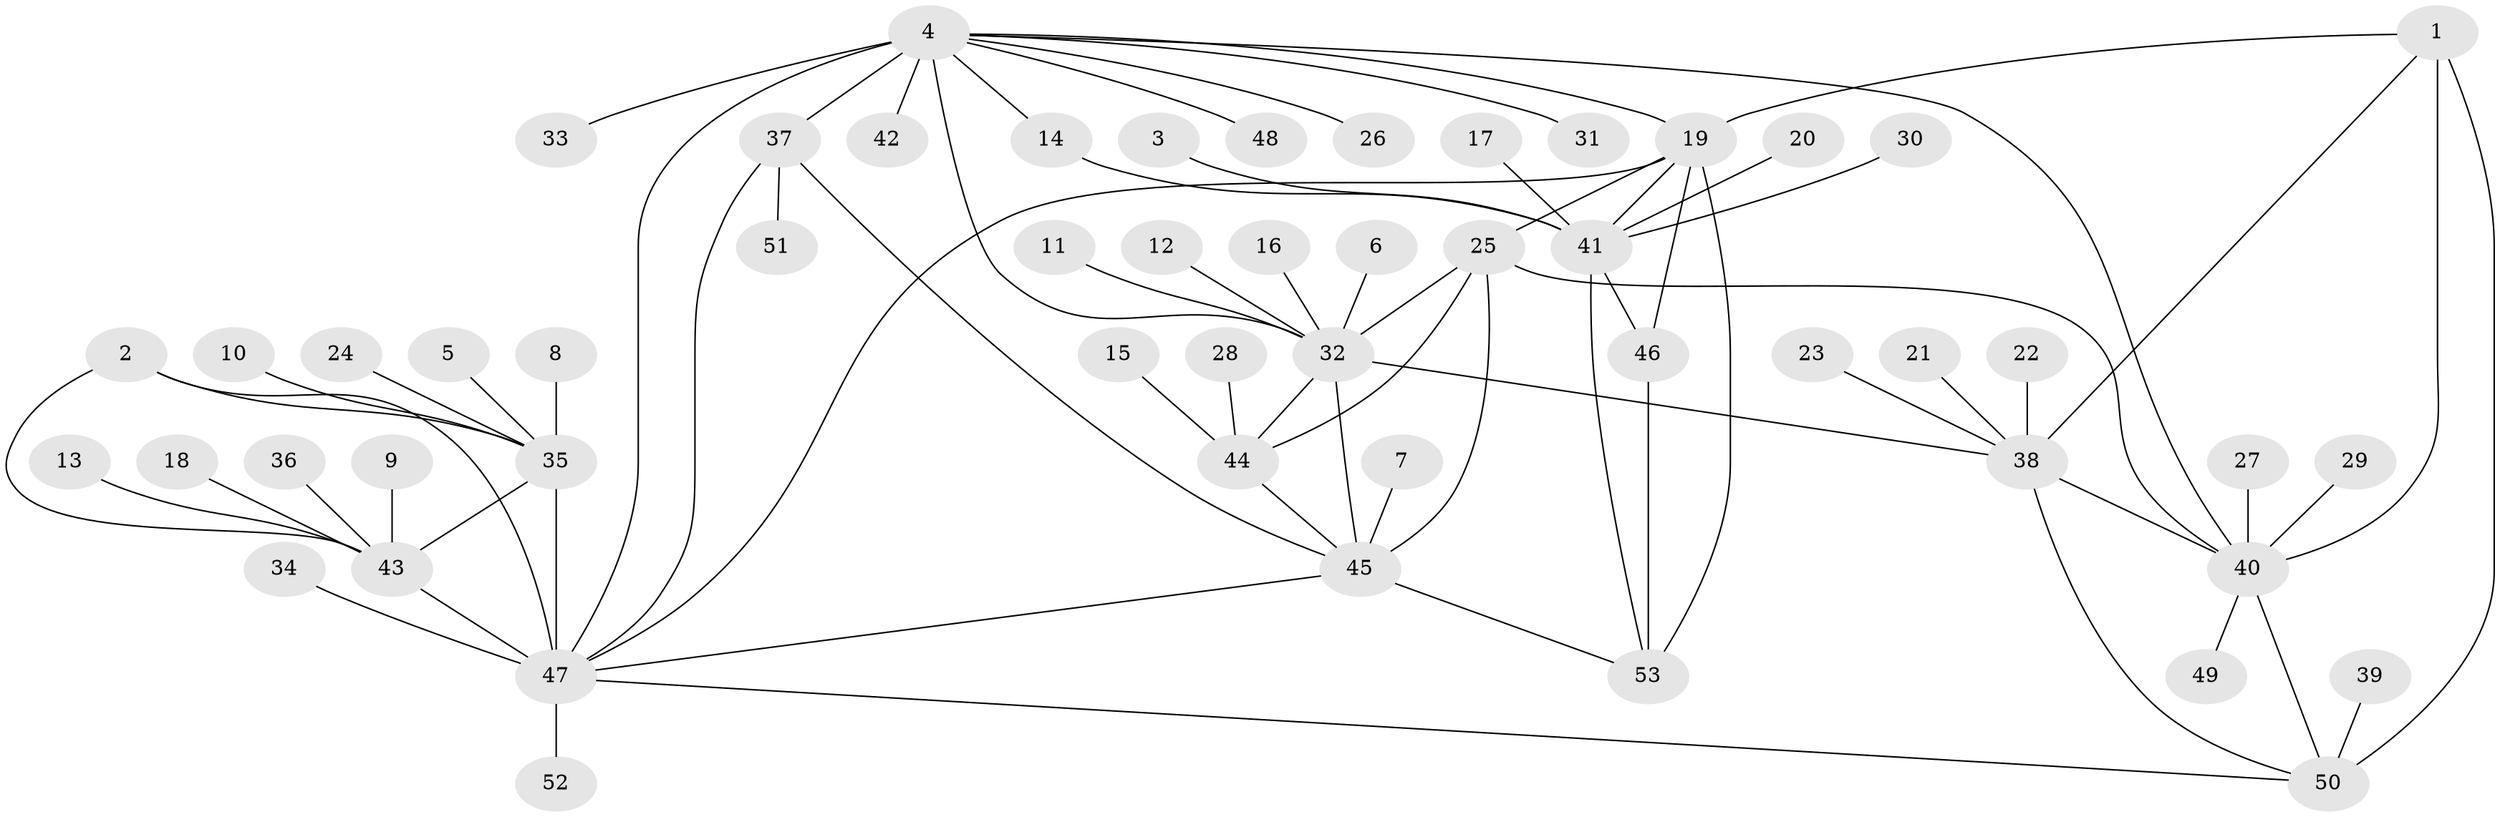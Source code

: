// original degree distribution, {9: 0.009433962264150943, 8: 0.05660377358490566, 5: 0.04716981132075472, 6: 0.018867924528301886, 7: 0.018867924528301886, 12: 0.018867924528301886, 10: 0.02830188679245283, 11: 0.018867924528301886, 4: 0.018867924528301886, 1: 0.5943396226415094, 2: 0.16037735849056603, 3: 0.009433962264150943}
// Generated by graph-tools (version 1.1) at 2025/26/03/09/25 03:26:42]
// undirected, 53 vertices, 75 edges
graph export_dot {
graph [start="1"]
  node [color=gray90,style=filled];
  1;
  2;
  3;
  4;
  5;
  6;
  7;
  8;
  9;
  10;
  11;
  12;
  13;
  14;
  15;
  16;
  17;
  18;
  19;
  20;
  21;
  22;
  23;
  24;
  25;
  26;
  27;
  28;
  29;
  30;
  31;
  32;
  33;
  34;
  35;
  36;
  37;
  38;
  39;
  40;
  41;
  42;
  43;
  44;
  45;
  46;
  47;
  48;
  49;
  50;
  51;
  52;
  53;
  1 -- 19 [weight=1.0];
  1 -- 38 [weight=2.0];
  1 -- 40 [weight=2.0];
  1 -- 50 [weight=2.0];
  2 -- 35 [weight=1.0];
  2 -- 43 [weight=1.0];
  2 -- 47 [weight=2.0];
  3 -- 41 [weight=1.0];
  4 -- 14 [weight=1.0];
  4 -- 19 [weight=1.0];
  4 -- 26 [weight=1.0];
  4 -- 31 [weight=1.0];
  4 -- 32 [weight=1.0];
  4 -- 33 [weight=1.0];
  4 -- 37 [weight=4.0];
  4 -- 40 [weight=1.0];
  4 -- 42 [weight=1.0];
  4 -- 47 [weight=1.0];
  4 -- 48 [weight=1.0];
  5 -- 35 [weight=1.0];
  6 -- 32 [weight=1.0];
  7 -- 45 [weight=1.0];
  8 -- 35 [weight=1.0];
  9 -- 43 [weight=1.0];
  10 -- 35 [weight=1.0];
  11 -- 32 [weight=1.0];
  12 -- 32 [weight=1.0];
  13 -- 43 [weight=1.0];
  14 -- 41 [weight=1.0];
  15 -- 44 [weight=1.0];
  16 -- 32 [weight=1.0];
  17 -- 41 [weight=1.0];
  18 -- 43 [weight=1.0];
  19 -- 25 [weight=1.0];
  19 -- 41 [weight=2.0];
  19 -- 46 [weight=2.0];
  19 -- 47 [weight=1.0];
  19 -- 53 [weight=2.0];
  20 -- 41 [weight=1.0];
  21 -- 38 [weight=1.0];
  22 -- 38 [weight=1.0];
  23 -- 38 [weight=1.0];
  24 -- 35 [weight=1.0];
  25 -- 32 [weight=2.0];
  25 -- 40 [weight=1.0];
  25 -- 44 [weight=2.0];
  25 -- 45 [weight=2.0];
  27 -- 40 [weight=1.0];
  28 -- 44 [weight=1.0];
  29 -- 40 [weight=1.0];
  30 -- 41 [weight=1.0];
  32 -- 38 [weight=1.0];
  32 -- 44 [weight=1.0];
  32 -- 45 [weight=1.0];
  34 -- 47 [weight=1.0];
  35 -- 43 [weight=1.0];
  35 -- 47 [weight=2.0];
  36 -- 43 [weight=1.0];
  37 -- 45 [weight=1.0];
  37 -- 47 [weight=1.0];
  37 -- 51 [weight=1.0];
  38 -- 40 [weight=1.0];
  38 -- 50 [weight=1.0];
  39 -- 50 [weight=1.0];
  40 -- 49 [weight=1.0];
  40 -- 50 [weight=1.0];
  41 -- 46 [weight=1.0];
  41 -- 53 [weight=1.0];
  43 -- 47 [weight=2.0];
  44 -- 45 [weight=1.0];
  45 -- 47 [weight=1.0];
  45 -- 53 [weight=1.0];
  46 -- 53 [weight=1.0];
  47 -- 50 [weight=1.0];
  47 -- 52 [weight=1.0];
}
